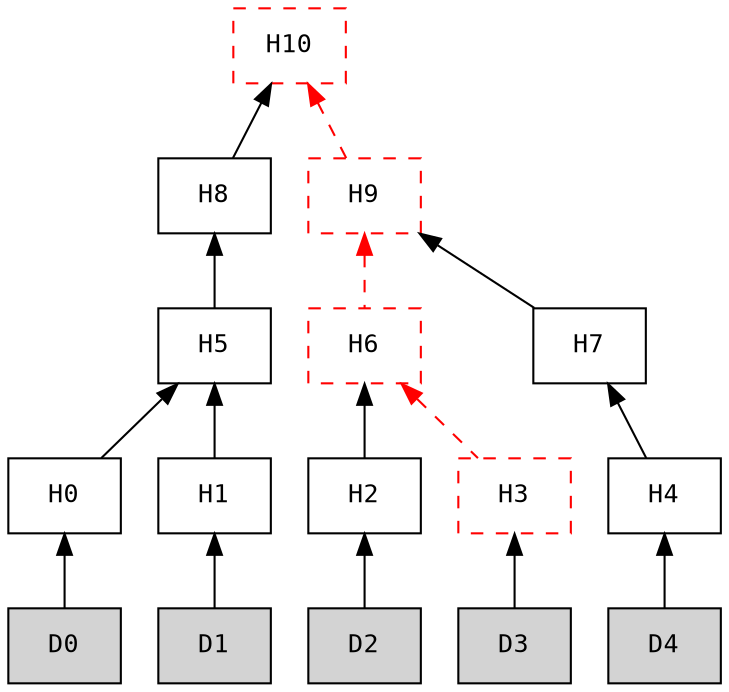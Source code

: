 digraph hierarchy {
node [fontname=Monospace,fontsize=12,shape=box]
edge [dir = back]
"H10" [style=dashed,color=red];
"H10" -> "H8"
"H10" -> "H9" [style=dashed,color=red];
"H8" -> "H5"
"H9" -> "H6" [style=dashed,color=red];
"H9" [style=dashed,color=red];
"H9" -> "H7"
"H5" -> "H0"
"H5" -> "H1"
"H6" -> "H2"
"H6" -> "H3" [style=dashed,color=red];
"H6" [style=dashed,color=red];
"H7" -> "H4"
"H0" -> "D0"
"H1" -> "D1"
"H2" -> "D2"
"H3" -> "D3"
"H3" [style=dashed,color=red];
"H4" -> "D4"
"D0" [style=filled];
"D1" [style=filled];
"D2" [style=filled];
"D3" [style=filled];
"D4" [style=filled];

}
